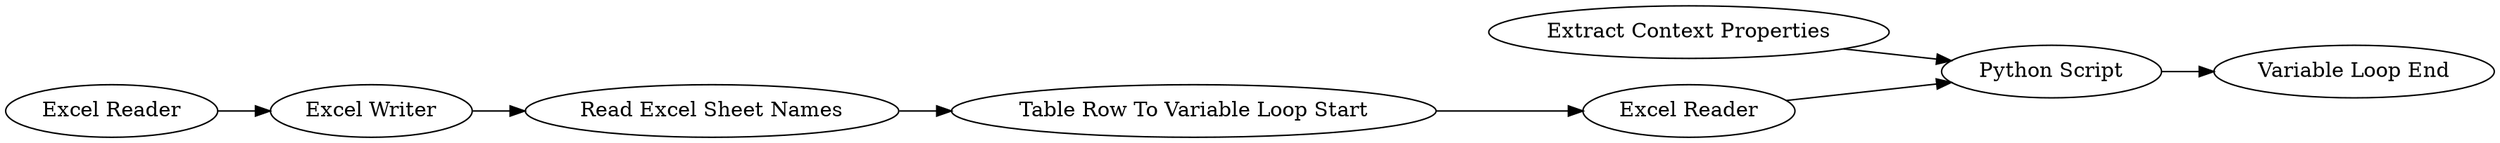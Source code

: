 digraph {
	1 [label="Extract Context Properties"]
	3 [label="Python Script"]
	4 [label="Excel Reader"]
	5 [label="Excel Writer"]
	6 [label="Read Excel Sheet Names"]
	7 [label="Excel Reader"]
	8 [label="Table Row To Variable Loop Start"]
	9 [label="Variable Loop End"]
	1 -> 3
	3 -> 9
	4 -> 5
	5 -> 6
	6 -> 8
	7 -> 3
	8 -> 7
	rankdir=LR
}
